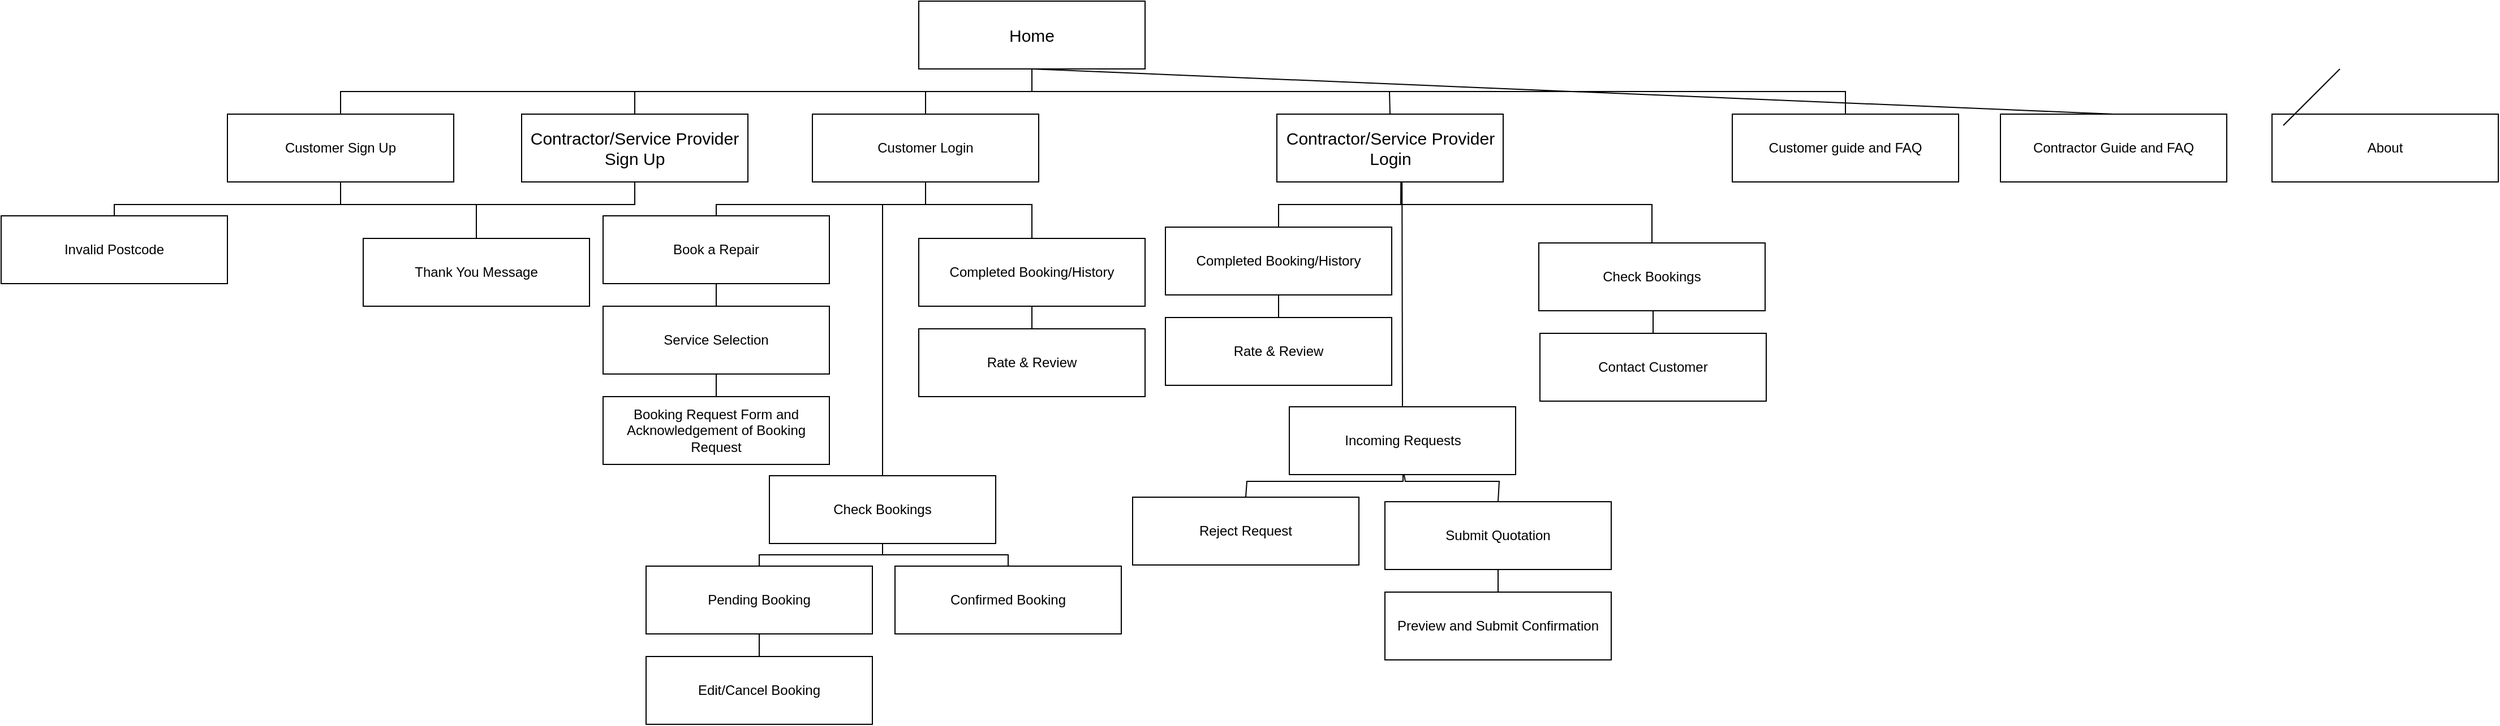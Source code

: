 <mxfile version="22.0.4" type="github">
  <diagram name="Page-1" id="skhu2Xdsm_vvQN_JcCo6">
    <mxGraphModel dx="1672" dy="250" grid="1" gridSize="10" guides="1" tooltips="1" connect="1" arrows="1" fold="1" page="1" pageScale="1" pageWidth="1169" pageHeight="827" math="0" shadow="0">
      <root>
        <mxCell id="0" />
        <mxCell id="1" parent="0" />
        <mxCell id="Cfwt913eoUueuza_iOJh-1" value="&lt;font style=&quot;font-size: 15px;&quot;&gt;Home&lt;/font&gt;" style="rounded=0;whiteSpace=wrap;html=1;" parent="1" vertex="1">
          <mxGeometry x="484" y="10" width="200" height="60" as="geometry" />
        </mxCell>
        <mxCell id="Cfwt913eoUueuza_iOJh-2" value="&lt;font style=&quot;font-size: 15px;&quot;&gt;Contractor/Service Provider Sign Up&lt;/font&gt;" style="rounded=0;whiteSpace=wrap;html=1;" parent="1" vertex="1">
          <mxGeometry x="133" y="110" width="200" height="60" as="geometry" />
        </mxCell>
        <mxCell id="Cfwt913eoUueuza_iOJh-3" value="Customer guide and FAQ" style="rounded=0;whiteSpace=wrap;html=1;" parent="1" vertex="1">
          <mxGeometry x="1203" y="110" width="200" height="60" as="geometry" />
        </mxCell>
        <mxCell id="Cfwt913eoUueuza_iOJh-4" value="Customer Sign Up" style="rounded=0;whiteSpace=wrap;html=1;" parent="1" vertex="1">
          <mxGeometry x="-127" y="110" width="200" height="60" as="geometry" />
        </mxCell>
        <mxCell id="Cfwt913eoUueuza_iOJh-10" value="Invalid Postcode" style="rounded=0;whiteSpace=wrap;html=1;" parent="1" vertex="1">
          <mxGeometry x="-327" y="200" width="200" height="60" as="geometry" />
        </mxCell>
        <mxCell id="Cfwt913eoUueuza_iOJh-11" value="Customer Login" style="rounded=0;whiteSpace=wrap;html=1;" parent="1" vertex="1">
          <mxGeometry x="390" y="110" width="200" height="60" as="geometry" />
        </mxCell>
        <mxCell id="Cfwt913eoUueuza_iOJh-15" value="Check Bookings" style="rounded=0;whiteSpace=wrap;html=1;" parent="1" vertex="1">
          <mxGeometry x="352" y="430" width="200" height="60" as="geometry" />
        </mxCell>
        <mxCell id="Cfwt913eoUueuza_iOJh-16" value="Book a Repair" style="rounded=0;whiteSpace=wrap;html=1;" parent="1" vertex="1">
          <mxGeometry x="205" y="200" width="200" height="60" as="geometry" />
        </mxCell>
        <mxCell id="Cfwt913eoUueuza_iOJh-17" value="Completed Booking/History" style="rounded=0;whiteSpace=wrap;html=1;" parent="1" vertex="1">
          <mxGeometry x="484" y="220" width="200" height="60" as="geometry" />
        </mxCell>
        <mxCell id="Cfwt913eoUueuza_iOJh-18" value="" style="endArrow=none;html=1;rounded=0;entryX=0.5;entryY=1;entryDx=0;entryDy=0;exitX=0.5;exitY=0;exitDx=0;exitDy=0;" parent="1" source="Cfwt913eoUueuza_iOJh-15" target="Cfwt913eoUueuza_iOJh-11" edge="1">
          <mxGeometry width="50" height="50" relative="1" as="geometry">
            <mxPoint x="459" y="230" as="sourcePoint" />
            <mxPoint x="509" y="180" as="targetPoint" />
            <Array as="points">
              <mxPoint x="452" y="190" />
              <mxPoint x="490" y="190" />
            </Array>
          </mxGeometry>
        </mxCell>
        <mxCell id="Cfwt913eoUueuza_iOJh-19" value="" style="endArrow=none;html=1;rounded=0;entryX=0.5;entryY=1;entryDx=0;entryDy=0;exitX=0.5;exitY=0;exitDx=0;exitDy=0;" parent="1" source="Cfwt913eoUueuza_iOJh-16" target="Cfwt913eoUueuza_iOJh-11" edge="1">
          <mxGeometry width="50" height="50" relative="1" as="geometry">
            <mxPoint x="499" y="210" as="sourcePoint" />
            <mxPoint x="499" y="180" as="targetPoint" />
            <Array as="points">
              <mxPoint x="305" y="190" />
              <mxPoint x="490" y="190" />
            </Array>
          </mxGeometry>
        </mxCell>
        <mxCell id="Cfwt913eoUueuza_iOJh-21" value="Service Selection" style="rounded=0;whiteSpace=wrap;html=1;" parent="1" vertex="1">
          <mxGeometry x="205" y="280" width="200" height="60" as="geometry" />
        </mxCell>
        <mxCell id="Cfwt913eoUueuza_iOJh-22" value="" style="endArrow=none;html=1;rounded=0;entryX=0.5;entryY=1;entryDx=0;entryDy=0;exitX=0.5;exitY=0;exitDx=0;exitDy=0;" parent="1" source="Cfwt913eoUueuza_iOJh-21" target="Cfwt913eoUueuza_iOJh-16" edge="1">
          <mxGeometry width="50" height="50" relative="1" as="geometry">
            <mxPoint x="113" y="300" as="sourcePoint" />
            <mxPoint x="163" y="250" as="targetPoint" />
          </mxGeometry>
        </mxCell>
        <mxCell id="Cfwt913eoUueuza_iOJh-23" value="Booking Request Form and Acknowledgement of Booking Request" style="rounded=0;whiteSpace=wrap;html=1;" parent="1" vertex="1">
          <mxGeometry x="205" y="360" width="200" height="60" as="geometry" />
        </mxCell>
        <mxCell id="Cfwt913eoUueuza_iOJh-24" value="" style="endArrow=none;html=1;rounded=0;entryX=0.5;entryY=1;entryDx=0;entryDy=0;exitX=0.5;exitY=0;exitDx=0;exitDy=0;" parent="1" source="Cfwt913eoUueuza_iOJh-23" target="Cfwt913eoUueuza_iOJh-21" edge="1">
          <mxGeometry width="50" height="50" relative="1" as="geometry">
            <mxPoint x="233" y="430" as="sourcePoint" />
            <mxPoint x="283" y="380" as="targetPoint" />
          </mxGeometry>
        </mxCell>
        <mxCell id="Cfwt913eoUueuza_iOJh-25" value="Pending Booking" style="rounded=0;whiteSpace=wrap;html=1;" parent="1" vertex="1">
          <mxGeometry x="243" y="510" width="200" height="60" as="geometry" />
        </mxCell>
        <mxCell id="Cfwt913eoUueuza_iOJh-26" value="Confirmed Booking" style="rounded=0;whiteSpace=wrap;html=1;" parent="1" vertex="1">
          <mxGeometry x="463" y="510" width="200" height="60" as="geometry" />
        </mxCell>
        <mxCell id="Cfwt913eoUueuza_iOJh-27" value="" style="endArrow=none;html=1;rounded=0;entryX=0.5;entryY=1;entryDx=0;entryDy=0;exitX=0.5;exitY=0;exitDx=0;exitDy=0;" parent="1" source="Cfwt913eoUueuza_iOJh-25" edge="1">
          <mxGeometry width="50" height="50" relative="1" as="geometry">
            <mxPoint x="347" y="510" as="sourcePoint" />
            <mxPoint x="452" y="490" as="targetPoint" />
            <Array as="points">
              <mxPoint x="343" y="500" />
              <mxPoint x="452" y="500" />
            </Array>
          </mxGeometry>
        </mxCell>
        <mxCell id="Cfwt913eoUueuza_iOJh-28" value="" style="endArrow=none;html=1;rounded=0;entryX=0.5;entryY=1;entryDx=0;entryDy=0;exitX=0.5;exitY=0;exitDx=0;exitDy=0;" parent="1" source="Cfwt913eoUueuza_iOJh-26" target="Cfwt913eoUueuza_iOJh-15" edge="1">
          <mxGeometry width="50" height="50" relative="1" as="geometry">
            <mxPoint x="459" y="550" as="sourcePoint" />
            <mxPoint x="509" y="500" as="targetPoint" />
            <Array as="points">
              <mxPoint x="563" y="500" />
              <mxPoint x="452" y="500" />
            </Array>
          </mxGeometry>
        </mxCell>
        <mxCell id="Cfwt913eoUueuza_iOJh-29" value="Edit/Cancel Booking" style="rounded=0;whiteSpace=wrap;html=1;" parent="1" vertex="1">
          <mxGeometry x="243" y="590" width="200" height="60" as="geometry" />
        </mxCell>
        <mxCell id="Cfwt913eoUueuza_iOJh-30" value="" style="endArrow=none;html=1;rounded=0;entryX=0.5;entryY=1;entryDx=0;entryDy=0;exitX=0.5;exitY=0;exitDx=0;exitDy=0;" parent="1" source="Cfwt913eoUueuza_iOJh-29" target="Cfwt913eoUueuza_iOJh-25" edge="1">
          <mxGeometry width="50" height="50" relative="1" as="geometry">
            <mxPoint x="319" y="590" as="sourcePoint" />
            <mxPoint x="369" y="540" as="targetPoint" />
          </mxGeometry>
        </mxCell>
        <mxCell id="Cfwt913eoUueuza_iOJh-31" value="Rate &amp;amp; Review" style="rounded=0;whiteSpace=wrap;html=1;" parent="1" vertex="1">
          <mxGeometry x="484" y="300" width="200" height="60" as="geometry" />
        </mxCell>
        <mxCell id="Cfwt913eoUueuza_iOJh-32" value="" style="endArrow=none;html=1;rounded=0;entryX=0.5;entryY=1;entryDx=0;entryDy=0;exitX=0.5;exitY=0;exitDx=0;exitDy=0;" parent="1" source="Cfwt913eoUueuza_iOJh-31" target="Cfwt913eoUueuza_iOJh-17" edge="1">
          <mxGeometry width="50" height="50" relative="1" as="geometry">
            <mxPoint x="543" y="350" as="sourcePoint" />
            <mxPoint x="593" y="300" as="targetPoint" />
          </mxGeometry>
        </mxCell>
        <mxCell id="Cfwt913eoUueuza_iOJh-33" value="&lt;font style=&quot;font-size: 15px;&quot;&gt;Contractor/Service Provider Login&lt;/font&gt;" style="rounded=0;whiteSpace=wrap;html=1;" parent="1" vertex="1">
          <mxGeometry x="800.5" y="110" width="200" height="60" as="geometry" />
        </mxCell>
        <mxCell id="Cfwt913eoUueuza_iOJh-35" value="Check Bookings" style="rounded=0;whiteSpace=wrap;html=1;" parent="1" vertex="1">
          <mxGeometry x="1032" y="224" width="200" height="60" as="geometry" />
        </mxCell>
        <mxCell id="Cfwt913eoUueuza_iOJh-36" value="Incoming Requests" style="rounded=0;whiteSpace=wrap;html=1;" parent="1" vertex="1">
          <mxGeometry x="811.5" y="369" width="200" height="60" as="geometry" />
        </mxCell>
        <mxCell id="Cfwt913eoUueuza_iOJh-37" value="Completed Booking/History" style="rounded=0;whiteSpace=wrap;html=1;" parent="1" vertex="1">
          <mxGeometry x="702" y="210" width="200" height="60" as="geometry" />
        </mxCell>
        <mxCell id="Cfwt913eoUueuza_iOJh-38" value="Submit Quotation" style="rounded=0;whiteSpace=wrap;html=1;" parent="1" vertex="1">
          <mxGeometry x="896" y="453" width="200" height="60" as="geometry" />
        </mxCell>
        <mxCell id="Cfwt913eoUueuza_iOJh-39" value="" style="endArrow=none;html=1;rounded=0;exitX=0.5;exitY=0;exitDx=0;exitDy=0;entryX=0.507;entryY=0.994;entryDx=0;entryDy=0;entryPerimeter=0;" parent="1" source="Cfwt913eoUueuza_iOJh-38" target="Cfwt913eoUueuza_iOJh-36" edge="1">
          <mxGeometry width="50" height="50" relative="1" as="geometry">
            <mxPoint x="722.5" y="469" as="sourcePoint" />
            <mxPoint x="915" y="429" as="targetPoint" />
            <Array as="points">
              <mxPoint x="997" y="435" />
              <mxPoint x="914" y="435" />
            </Array>
          </mxGeometry>
        </mxCell>
        <mxCell id="Cfwt913eoUueuza_iOJh-40" value="Preview and Submit Confirmation" style="rounded=0;whiteSpace=wrap;html=1;" parent="1" vertex="1">
          <mxGeometry x="896" y="533" width="200" height="60" as="geometry" />
        </mxCell>
        <mxCell id="Cfwt913eoUueuza_iOJh-41" value="" style="endArrow=none;html=1;rounded=0;entryX=0.5;entryY=1;entryDx=0;entryDy=0;exitX=0.5;exitY=0;exitDx=0;exitDy=0;" parent="1" source="Cfwt913eoUueuza_iOJh-40" target="Cfwt913eoUueuza_iOJh-38" edge="1">
          <mxGeometry width="50" height="50" relative="1" as="geometry">
            <mxPoint x="927" y="603" as="sourcePoint" />
            <mxPoint x="977" y="553" as="targetPoint" />
          </mxGeometry>
        </mxCell>
        <mxCell id="Cfwt913eoUueuza_iOJh-44" value="" style="endArrow=none;html=1;rounded=0;entryX=0.5;entryY=1;entryDx=0;entryDy=0;exitX=0.5;exitY=0;exitDx=0;exitDy=0;" parent="1" source="Cfwt913eoUueuza_iOJh-46" edge="1">
          <mxGeometry width="50" height="50" relative="1" as="geometry">
            <mxPoint x="1024" y="304" as="sourcePoint" />
            <mxPoint x="1133" y="284" as="targetPoint" />
            <Array as="points">
              <mxPoint x="1133" y="294" />
            </Array>
          </mxGeometry>
        </mxCell>
        <mxCell id="Cfwt913eoUueuza_iOJh-46" value="Contact Customer" style="rounded=0;whiteSpace=wrap;html=1;" parent="1" vertex="1">
          <mxGeometry x="1033" y="304" width="200" height="60" as="geometry" />
        </mxCell>
        <mxCell id="Cfwt913eoUueuza_iOJh-48" value="Rate &amp;amp; Review" style="rounded=0;whiteSpace=wrap;html=1;" parent="1" vertex="1">
          <mxGeometry x="702" y="290" width="200" height="60" as="geometry" />
        </mxCell>
        <mxCell id="Cfwt913eoUueuza_iOJh-49" value="" style="endArrow=none;html=1;rounded=0;entryX=0.5;entryY=1;entryDx=0;entryDy=0;exitX=0.5;exitY=0;exitDx=0;exitDy=0;" parent="1" source="Cfwt913eoUueuza_iOJh-48" target="Cfwt913eoUueuza_iOJh-37" edge="1">
          <mxGeometry width="50" height="50" relative="1" as="geometry">
            <mxPoint x="763" y="340" as="sourcePoint" />
            <mxPoint x="813" y="290" as="targetPoint" />
          </mxGeometry>
        </mxCell>
        <mxCell id="Cfwt913eoUueuza_iOJh-50" value="Reject Request" style="rounded=0;whiteSpace=wrap;html=1;" parent="1" vertex="1">
          <mxGeometry x="673" y="449" width="200" height="60" as="geometry" />
        </mxCell>
        <mxCell id="Cfwt913eoUueuza_iOJh-52" value="" style="endArrow=none;html=1;rounded=0;exitX=0.5;exitY=0;exitDx=0;exitDy=0;" parent="1" source="Cfwt913eoUueuza_iOJh-50" edge="1">
          <mxGeometry width="50" height="50" relative="1" as="geometry">
            <mxPoint x="677" y="429" as="sourcePoint" />
            <mxPoint x="912" y="429" as="targetPoint" />
            <Array as="points">
              <mxPoint x="774" y="435" />
              <mxPoint x="912" y="435" />
            </Array>
          </mxGeometry>
        </mxCell>
        <mxCell id="KtXl3a2eqwyhA7u6IBGe-1" value="Thank You Message" style="rounded=0;whiteSpace=wrap;html=1;" vertex="1" parent="1">
          <mxGeometry x="-7" y="220" width="200" height="60" as="geometry" />
        </mxCell>
        <mxCell id="KtXl3a2eqwyhA7u6IBGe-2" value="" style="endArrow=none;html=1;rounded=0;entryX=0.5;entryY=1;entryDx=0;entryDy=0;exitX=0.5;exitY=0;exitDx=0;exitDy=0;" edge="1" parent="1" source="Cfwt913eoUueuza_iOJh-10" target="Cfwt913eoUueuza_iOJh-4">
          <mxGeometry width="50" height="50" relative="1" as="geometry">
            <mxPoint x="-147" y="390" as="sourcePoint" />
            <mxPoint x="-97" y="340" as="targetPoint" />
            <Array as="points">
              <mxPoint x="-227" y="190" />
              <mxPoint x="-27" y="190" />
            </Array>
          </mxGeometry>
        </mxCell>
        <mxCell id="KtXl3a2eqwyhA7u6IBGe-3" value="" style="endArrow=none;html=1;rounded=0;exitX=0.5;exitY=1;exitDx=0;exitDy=0;entryX=0.5;entryY=0;entryDx=0;entryDy=0;" edge="1" parent="1" source="Cfwt913eoUueuza_iOJh-4" target="KtXl3a2eqwyhA7u6IBGe-1">
          <mxGeometry width="50" height="50" relative="1" as="geometry">
            <mxPoint x="-17" y="240" as="sourcePoint" />
            <mxPoint x="-27" y="200" as="targetPoint" />
            <Array as="points">
              <mxPoint x="-27" y="190" />
              <mxPoint x="93" y="190" />
            </Array>
          </mxGeometry>
        </mxCell>
        <mxCell id="KtXl3a2eqwyhA7u6IBGe-5" value="" style="endArrow=none;html=1;rounded=0;entryX=0.5;entryY=1;entryDx=0;entryDy=0;exitX=0.5;exitY=0;exitDx=0;exitDy=0;" edge="1" parent="1" source="KtXl3a2eqwyhA7u6IBGe-1" target="Cfwt913eoUueuza_iOJh-2">
          <mxGeometry width="50" height="50" relative="1" as="geometry">
            <mxPoint x="233" y="250" as="sourcePoint" />
            <mxPoint x="283" y="200" as="targetPoint" />
            <Array as="points">
              <mxPoint x="93" y="190" />
              <mxPoint x="233" y="190" />
            </Array>
          </mxGeometry>
        </mxCell>
        <mxCell id="KtXl3a2eqwyhA7u6IBGe-6" value="" style="endArrow=none;html=1;rounded=0;entryX=0.5;entryY=0;entryDx=0;entryDy=0;exitX=0.5;exitY=1;exitDx=0;exitDy=0;" edge="1" parent="1" source="Cfwt913eoUueuza_iOJh-11" target="Cfwt913eoUueuza_iOJh-17">
          <mxGeometry width="50" height="50" relative="1" as="geometry">
            <mxPoint x="473" y="250" as="sourcePoint" />
            <mxPoint x="523" y="200" as="targetPoint" />
            <Array as="points">
              <mxPoint x="490" y="190" />
              <mxPoint x="584" y="190" />
            </Array>
          </mxGeometry>
        </mxCell>
        <mxCell id="KtXl3a2eqwyhA7u6IBGe-8" value="" style="endArrow=none;html=1;rounded=0;entryX=0.5;entryY=0;entryDx=0;entryDy=0;exitX=0.553;exitY=1.009;exitDx=0;exitDy=0;exitPerimeter=0;" edge="1" parent="1" source="Cfwt913eoUueuza_iOJh-33" target="Cfwt913eoUueuza_iOJh-36">
          <mxGeometry width="50" height="50" relative="1" as="geometry">
            <mxPoint x="673" y="280" as="sourcePoint" />
            <mxPoint x="723" y="230" as="targetPoint" />
          </mxGeometry>
        </mxCell>
        <mxCell id="KtXl3a2eqwyhA7u6IBGe-10" value="" style="endArrow=none;html=1;rounded=0;entryX=0.5;entryY=0;entryDx=0;entryDy=0;exitX=0.552;exitY=1.009;exitDx=0;exitDy=0;exitPerimeter=0;" edge="1" parent="1" source="Cfwt913eoUueuza_iOJh-33" target="Cfwt913eoUueuza_iOJh-35">
          <mxGeometry width="50" height="50" relative="1" as="geometry">
            <mxPoint x="912" y="180" as="sourcePoint" />
            <mxPoint x="912" y="314" as="targetPoint" />
            <Array as="points">
              <mxPoint x="911" y="190" />
              <mxPoint x="1132" y="190" />
            </Array>
          </mxGeometry>
        </mxCell>
        <mxCell id="KtXl3a2eqwyhA7u6IBGe-11" value="" style="endArrow=none;html=1;rounded=0;entryX=0.5;entryY=0;entryDx=0;entryDy=0;exitX=0.548;exitY=0.996;exitDx=0;exitDy=0;exitPerimeter=0;" edge="1" parent="1" source="Cfwt913eoUueuza_iOJh-33" target="Cfwt913eoUueuza_iOJh-37">
          <mxGeometry width="50" height="50" relative="1" as="geometry">
            <mxPoint x="733" y="190" as="sourcePoint" />
            <mxPoint x="783" y="140" as="targetPoint" />
            <Array as="points">
              <mxPoint x="910" y="190" />
              <mxPoint x="802" y="190" />
            </Array>
          </mxGeometry>
        </mxCell>
        <mxCell id="KtXl3a2eqwyhA7u6IBGe-12" value="" style="endArrow=none;html=1;rounded=0;entryX=0.5;entryY=1;entryDx=0;entryDy=0;exitX=0.5;exitY=0;exitDx=0;exitDy=0;" edge="1" parent="1" source="Cfwt913eoUueuza_iOJh-4" target="Cfwt913eoUueuza_iOJh-1">
          <mxGeometry width="50" height="50" relative="1" as="geometry">
            <mxPoint x="-70" y="60" as="sourcePoint" />
            <mxPoint x="-20" y="10" as="targetPoint" />
            <Array as="points">
              <mxPoint x="-27" y="90" />
              <mxPoint x="584" y="90" />
            </Array>
          </mxGeometry>
        </mxCell>
        <mxCell id="KtXl3a2eqwyhA7u6IBGe-13" value="" style="endArrow=none;html=1;rounded=0;exitX=0.5;exitY=0;exitDx=0;exitDy=0;entryX=0.5;entryY=1;entryDx=0;entryDy=0;" edge="1" parent="1" source="Cfwt913eoUueuza_iOJh-2" target="Cfwt913eoUueuza_iOJh-1">
          <mxGeometry width="50" height="50" relative="1" as="geometry">
            <mxPoint x="210" y="100" as="sourcePoint" />
            <mxPoint x="260" y="50" as="targetPoint" />
            <Array as="points">
              <mxPoint x="233" y="90" />
              <mxPoint x="584" y="90" />
            </Array>
          </mxGeometry>
        </mxCell>
        <mxCell id="KtXl3a2eqwyhA7u6IBGe-14" value="" style="endArrow=none;html=1;rounded=0;entryX=0.5;entryY=1;entryDx=0;entryDy=0;exitX=0.5;exitY=0;exitDx=0;exitDy=0;" edge="1" parent="1" source="Cfwt913eoUueuza_iOJh-11" target="Cfwt913eoUueuza_iOJh-1">
          <mxGeometry width="50" height="50" relative="1" as="geometry">
            <mxPoint x="390" y="70" as="sourcePoint" />
            <mxPoint x="440" y="20" as="targetPoint" />
            <Array as="points">
              <mxPoint x="490" y="90" />
              <mxPoint x="584" y="90" />
            </Array>
          </mxGeometry>
        </mxCell>
        <mxCell id="KtXl3a2eqwyhA7u6IBGe-15" value="" style="endArrow=none;html=1;rounded=0;entryX=0.5;entryY=0;entryDx=0;entryDy=0;exitX=0.5;exitY=1;exitDx=0;exitDy=0;" edge="1" parent="1" source="Cfwt913eoUueuza_iOJh-1" target="Cfwt913eoUueuza_iOJh-33">
          <mxGeometry width="50" height="50" relative="1" as="geometry">
            <mxPoint x="670" y="130" as="sourcePoint" />
            <mxPoint x="720" y="80" as="targetPoint" />
            <Array as="points">
              <mxPoint x="584" y="90" />
              <mxPoint x="900" y="90" />
            </Array>
          </mxGeometry>
        </mxCell>
        <mxCell id="KtXl3a2eqwyhA7u6IBGe-16" value="" style="endArrow=none;html=1;rounded=0;exitX=0.5;exitY=1;exitDx=0;exitDy=0;entryX=0.5;entryY=0;entryDx=0;entryDy=0;" edge="1" parent="1" source="Cfwt913eoUueuza_iOJh-1" target="Cfwt913eoUueuza_iOJh-3">
          <mxGeometry width="50" height="50" relative="1" as="geometry">
            <mxPoint x="780" y="70" as="sourcePoint" />
            <mxPoint x="830" y="20" as="targetPoint" />
            <Array as="points">
              <mxPoint x="584" y="90" />
              <mxPoint x="1303" y="90" />
            </Array>
          </mxGeometry>
        </mxCell>
        <mxCell id="KtXl3a2eqwyhA7u6IBGe-17" value="About" style="rounded=0;whiteSpace=wrap;html=1;" vertex="1" parent="1">
          <mxGeometry x="1680" y="110" width="200" height="60" as="geometry" />
        </mxCell>
        <mxCell id="KtXl3a2eqwyhA7u6IBGe-18" value="Contractor Guide and FAQ" style="rounded=0;whiteSpace=wrap;html=1;" vertex="1" parent="1">
          <mxGeometry x="1440" y="110" width="200" height="60" as="geometry" />
        </mxCell>
        <mxCell id="KtXl3a2eqwyhA7u6IBGe-19" value="" style="endArrow=none;html=1;rounded=0;entryX=0.5;entryY=0;entryDx=0;entryDy=0;" edge="1" parent="1" target="KtXl3a2eqwyhA7u6IBGe-18">
          <mxGeometry width="50" height="50" relative="1" as="geometry">
            <mxPoint x="584" y="70" as="sourcePoint" />
            <mxPoint x="1500" y="90" as="targetPoint" />
          </mxGeometry>
        </mxCell>
        <mxCell id="KtXl3a2eqwyhA7u6IBGe-20" value="" style="endArrow=none;html=1;rounded=0;" edge="1" parent="1">
          <mxGeometry width="50" height="50" relative="1" as="geometry">
            <mxPoint x="1690" y="120" as="sourcePoint" />
            <mxPoint x="1740" y="70" as="targetPoint" />
          </mxGeometry>
        </mxCell>
      </root>
    </mxGraphModel>
  </diagram>
</mxfile>
